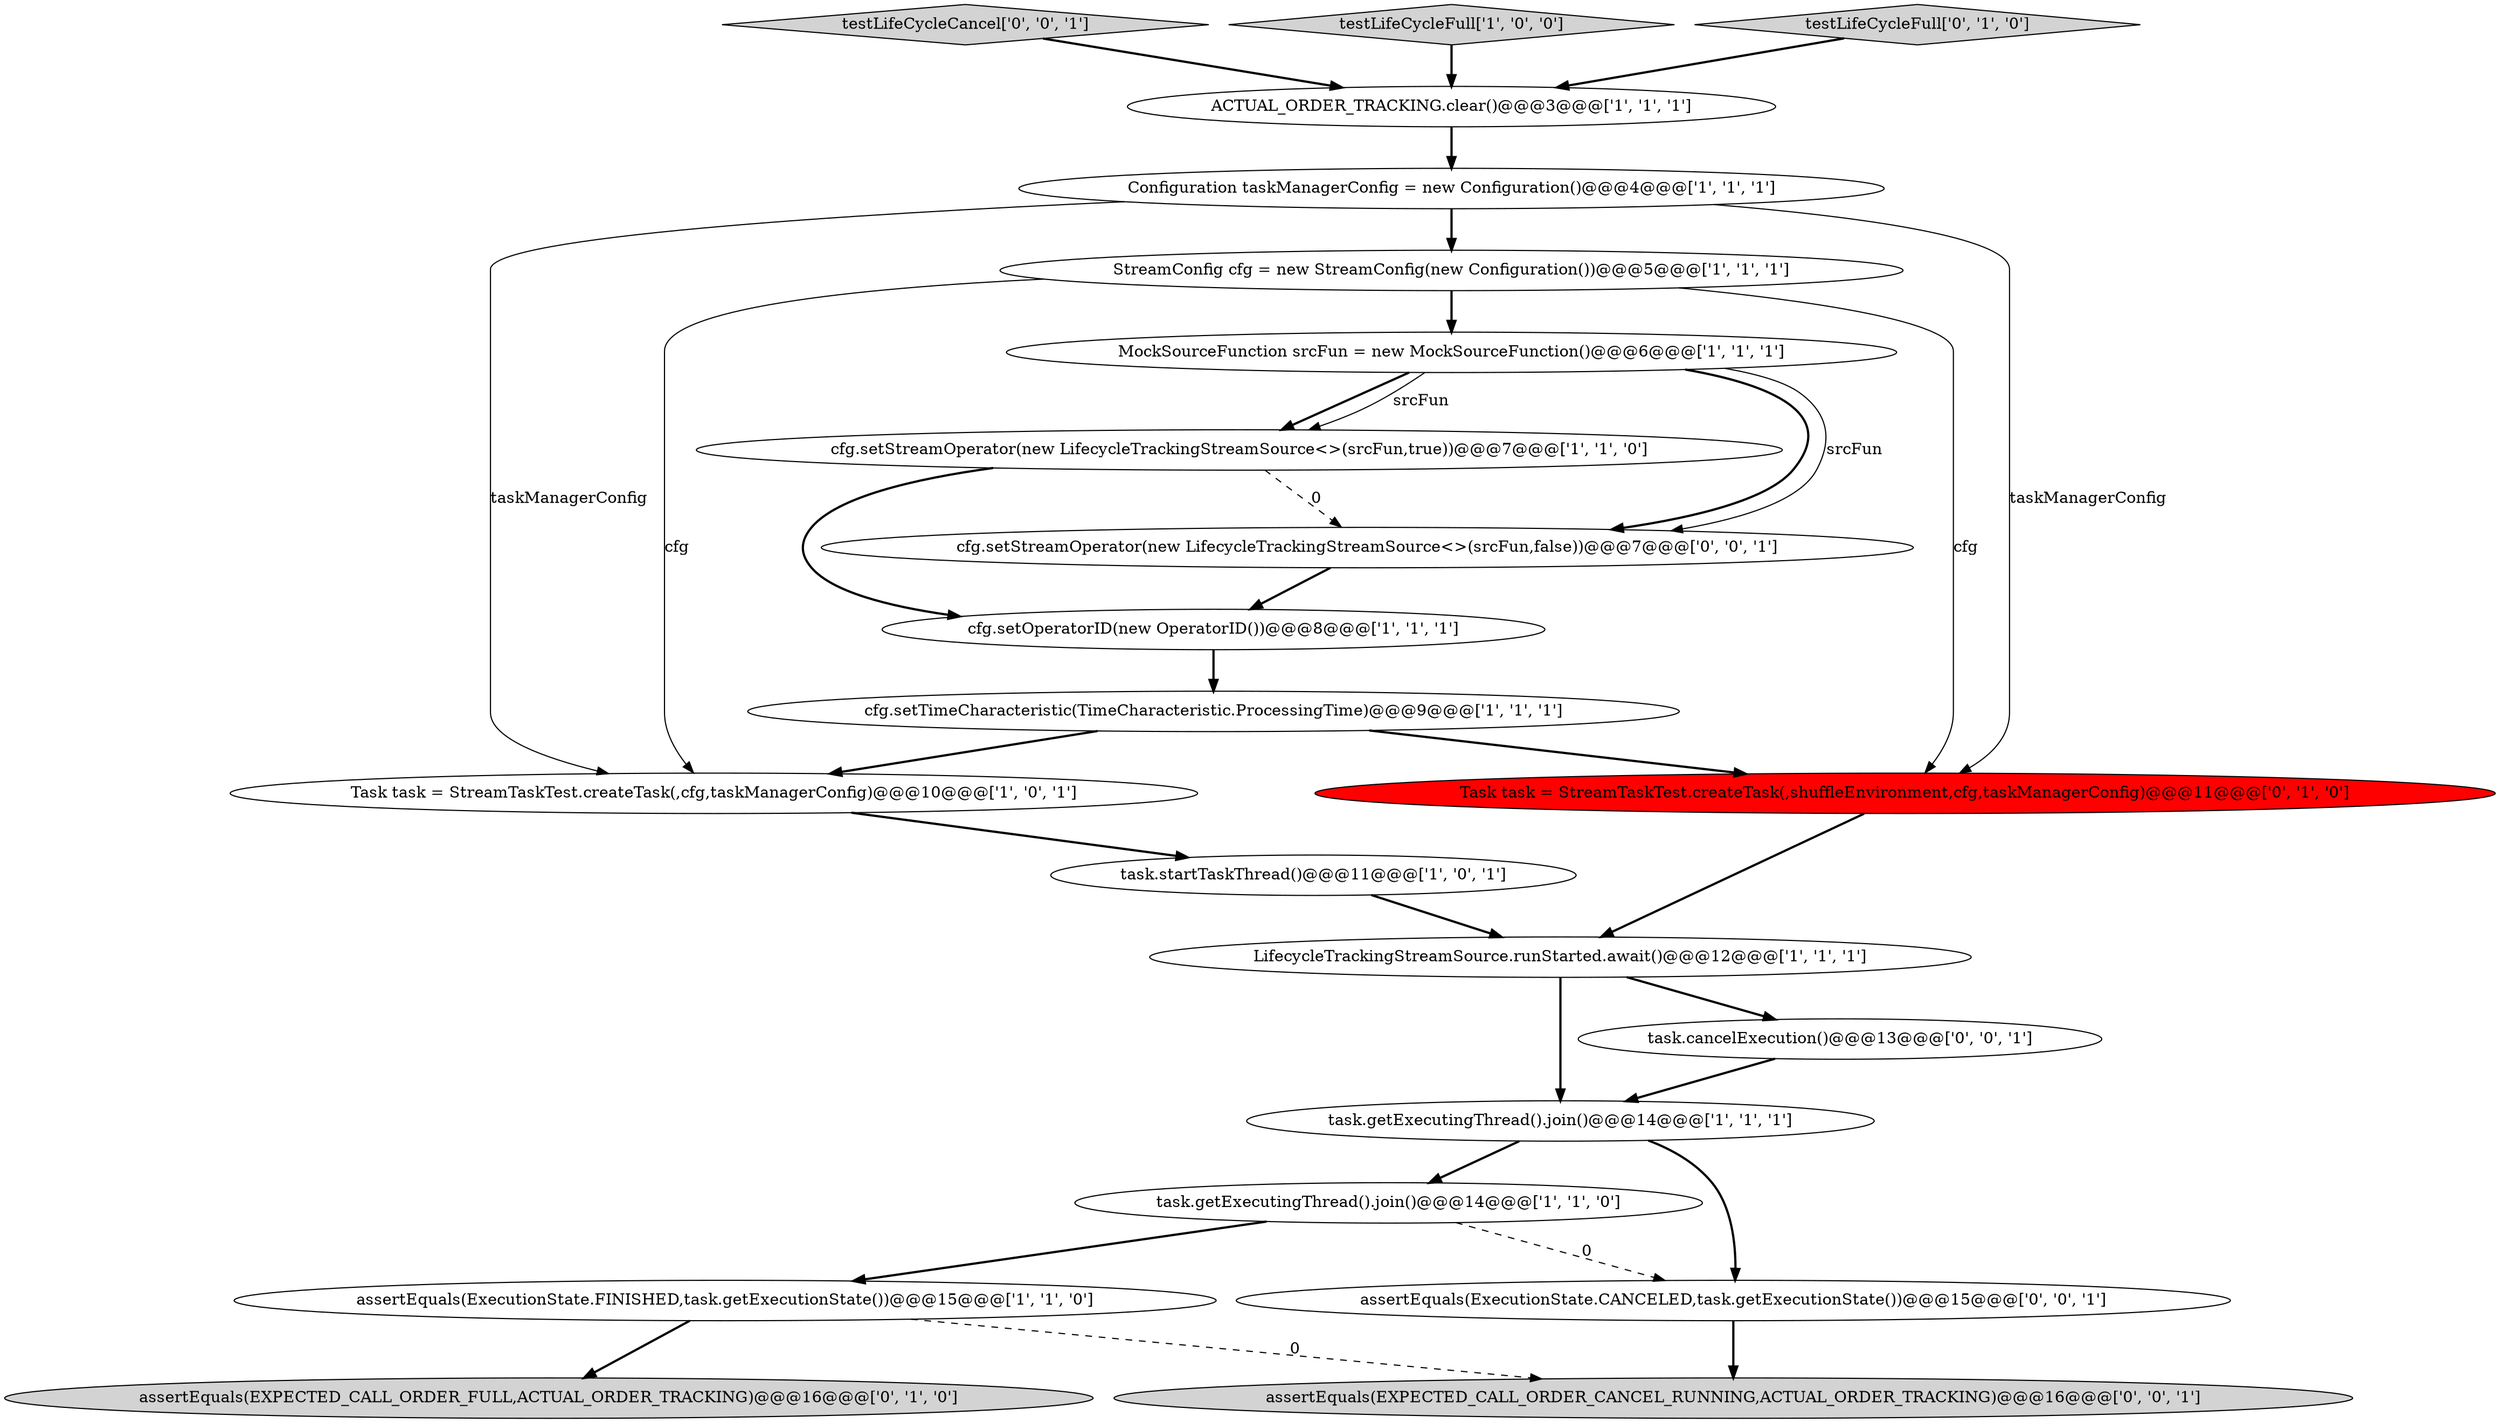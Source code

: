 digraph {
6 [style = filled, label = "task.getExecutingThread().join()@@@14@@@['1', '1', '1']", fillcolor = white, shape = ellipse image = "AAA0AAABBB1BBB"];
1 [style = filled, label = "cfg.setStreamOperator(new LifecycleTrackingStreamSource<>(srcFun,true))@@@7@@@['1', '1', '0']", fillcolor = white, shape = ellipse image = "AAA0AAABBB1BBB"];
19 [style = filled, label = "assertEquals(EXPECTED_CALL_ORDER_CANCEL_RUNNING,ACTUAL_ORDER_TRACKING)@@@16@@@['0', '0', '1']", fillcolor = lightgray, shape = ellipse image = "AAA0AAABBB3BBB"];
7 [style = filled, label = "Task task = StreamTaskTest.createTask(,cfg,taskManagerConfig)@@@10@@@['1', '0', '1']", fillcolor = white, shape = ellipse image = "AAA0AAABBB1BBB"];
5 [style = filled, label = "cfg.setTimeCharacteristic(TimeCharacteristic.ProcessingTime)@@@9@@@['1', '1', '1']", fillcolor = white, shape = ellipse image = "AAA0AAABBB1BBB"];
15 [style = filled, label = "Task task = StreamTaskTest.createTask(,shuffleEnvironment,cfg,taskManagerConfig)@@@11@@@['0', '1', '0']", fillcolor = red, shape = ellipse image = "AAA1AAABBB2BBB"];
3 [style = filled, label = "LifecycleTrackingStreamSource.runStarted.await()@@@12@@@['1', '1', '1']", fillcolor = white, shape = ellipse image = "AAA0AAABBB1BBB"];
4 [style = filled, label = "Configuration taskManagerConfig = new Configuration()@@@4@@@['1', '1', '1']", fillcolor = white, shape = ellipse image = "AAA0AAABBB1BBB"];
13 [style = filled, label = "StreamConfig cfg = new StreamConfig(new Configuration())@@@5@@@['1', '1', '1']", fillcolor = white, shape = ellipse image = "AAA0AAABBB1BBB"];
20 [style = filled, label = "testLifeCycleCancel['0', '0', '1']", fillcolor = lightgray, shape = diamond image = "AAA0AAABBB3BBB"];
12 [style = filled, label = "ACTUAL_ORDER_TRACKING.clear()@@@3@@@['1', '1', '1']", fillcolor = white, shape = ellipse image = "AAA0AAABBB1BBB"];
10 [style = filled, label = "task.getExecutingThread().join()@@@14@@@['1', '1', '0']", fillcolor = white, shape = ellipse image = "AAA0AAABBB1BBB"];
11 [style = filled, label = "testLifeCycleFull['1', '0', '0']", fillcolor = lightgray, shape = diamond image = "AAA0AAABBB1BBB"];
0 [style = filled, label = "cfg.setOperatorID(new OperatorID())@@@8@@@['1', '1', '1']", fillcolor = white, shape = ellipse image = "AAA0AAABBB1BBB"];
17 [style = filled, label = "task.cancelExecution()@@@13@@@['0', '0', '1']", fillcolor = white, shape = ellipse image = "AAA0AAABBB3BBB"];
18 [style = filled, label = "cfg.setStreamOperator(new LifecycleTrackingStreamSource<>(srcFun,false))@@@7@@@['0', '0', '1']", fillcolor = white, shape = ellipse image = "AAA0AAABBB3BBB"];
21 [style = filled, label = "assertEquals(ExecutionState.CANCELED,task.getExecutionState())@@@15@@@['0', '0', '1']", fillcolor = white, shape = ellipse image = "AAA0AAABBB3BBB"];
9 [style = filled, label = "task.startTaskThread()@@@11@@@['1', '0', '1']", fillcolor = white, shape = ellipse image = "AAA0AAABBB1BBB"];
16 [style = filled, label = "assertEquals(EXPECTED_CALL_ORDER_FULL,ACTUAL_ORDER_TRACKING)@@@16@@@['0', '1', '0']", fillcolor = lightgray, shape = ellipse image = "AAA0AAABBB2BBB"];
2 [style = filled, label = "MockSourceFunction srcFun = new MockSourceFunction()@@@6@@@['1', '1', '1']", fillcolor = white, shape = ellipse image = "AAA0AAABBB1BBB"];
14 [style = filled, label = "testLifeCycleFull['0', '1', '0']", fillcolor = lightgray, shape = diamond image = "AAA0AAABBB2BBB"];
8 [style = filled, label = "assertEquals(ExecutionState.FINISHED,task.getExecutionState())@@@15@@@['1', '1', '0']", fillcolor = white, shape = ellipse image = "AAA0AAABBB1BBB"];
8->16 [style = bold, label=""];
8->19 [style = dashed, label="0"];
13->15 [style = solid, label="cfg"];
10->21 [style = dashed, label="0"];
21->19 [style = bold, label=""];
17->6 [style = bold, label=""];
2->1 [style = bold, label=""];
6->21 [style = bold, label=""];
4->13 [style = bold, label=""];
5->15 [style = bold, label=""];
3->6 [style = bold, label=""];
2->18 [style = bold, label=""];
11->12 [style = bold, label=""];
1->18 [style = dashed, label="0"];
1->0 [style = bold, label=""];
15->3 [style = bold, label=""];
4->15 [style = solid, label="taskManagerConfig"];
7->9 [style = bold, label=""];
2->1 [style = solid, label="srcFun"];
10->8 [style = bold, label=""];
12->4 [style = bold, label=""];
2->18 [style = solid, label="srcFun"];
6->10 [style = bold, label=""];
14->12 [style = bold, label=""];
20->12 [style = bold, label=""];
9->3 [style = bold, label=""];
5->7 [style = bold, label=""];
3->17 [style = bold, label=""];
4->7 [style = solid, label="taskManagerConfig"];
18->0 [style = bold, label=""];
13->7 [style = solid, label="cfg"];
0->5 [style = bold, label=""];
13->2 [style = bold, label=""];
}
